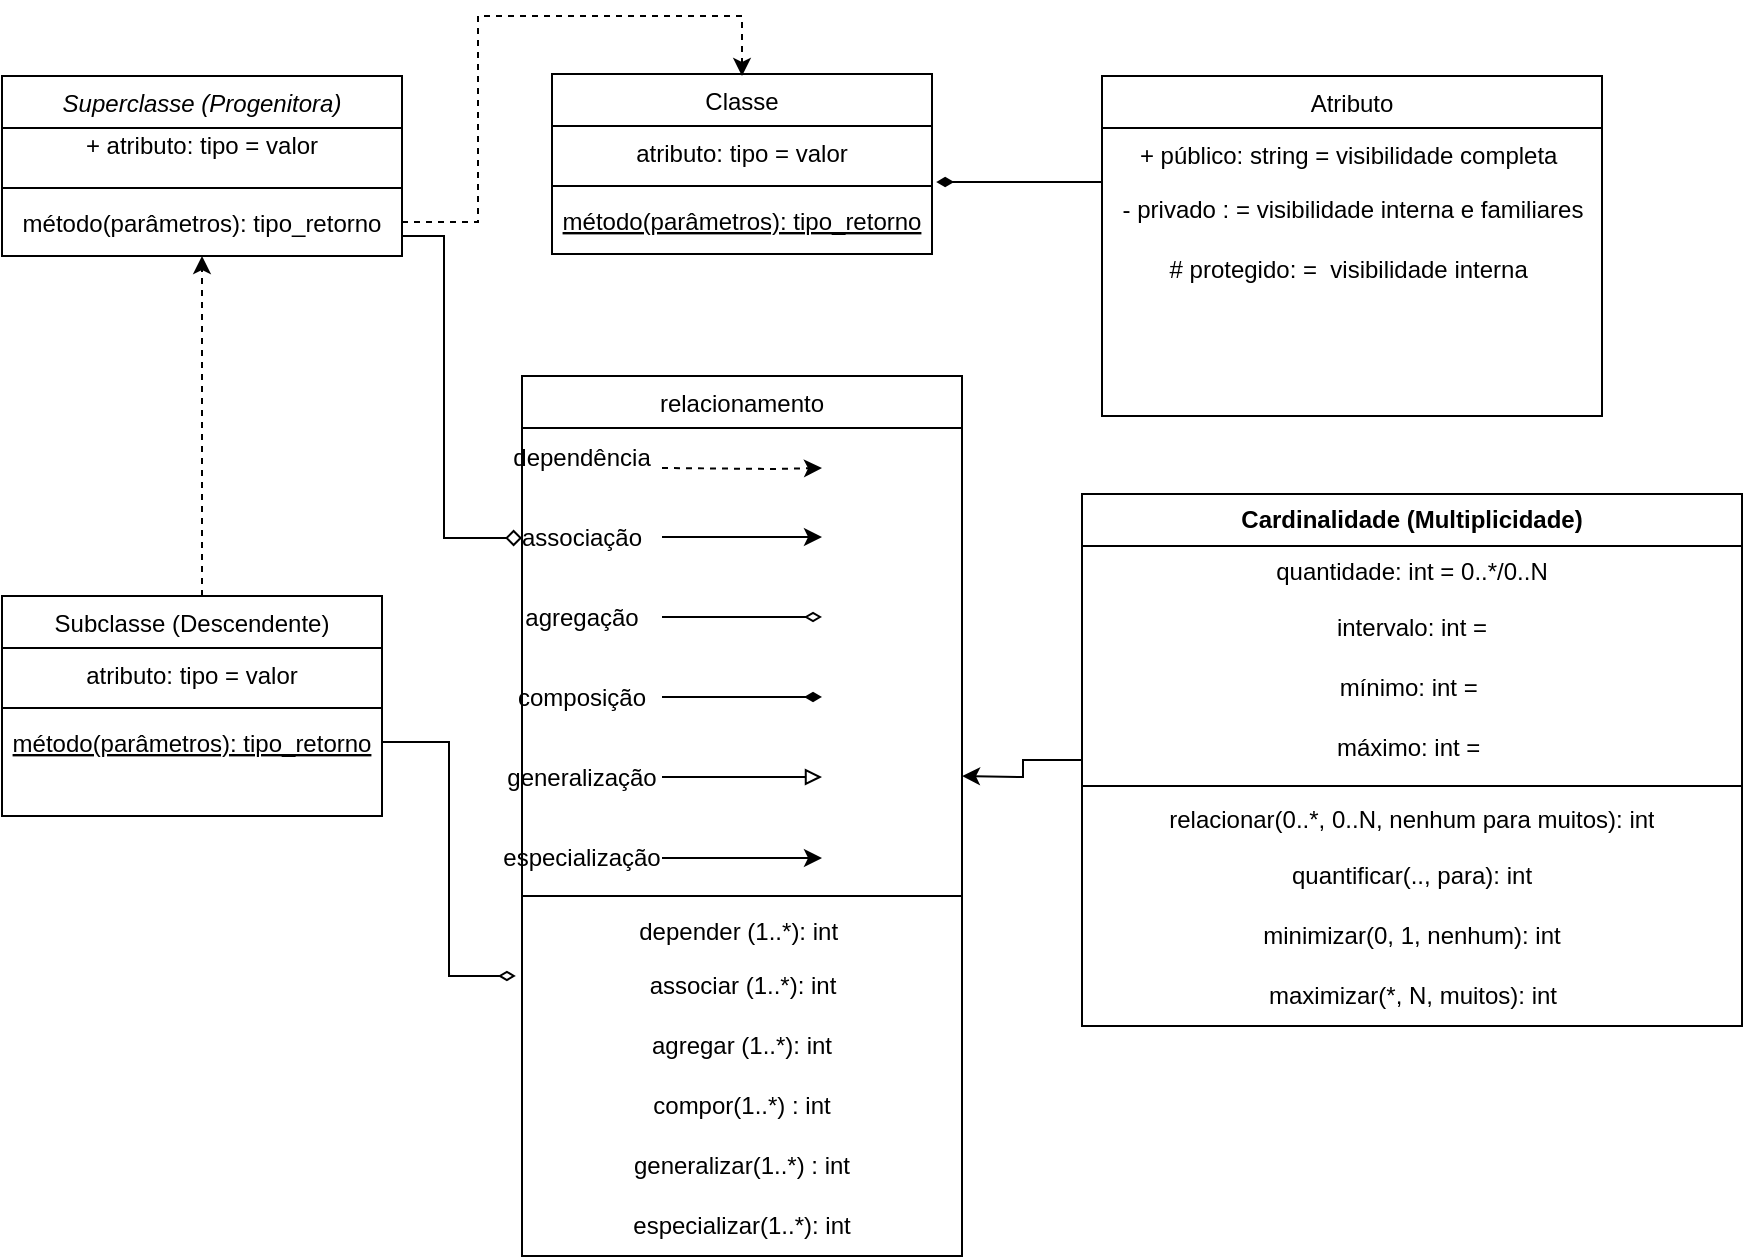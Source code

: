 <mxfile version="22.1.3" type="github">
  <diagram id="C5RBs43oDa-KdzZeNtuy" name="Page-1">
    <mxGraphModel dx="2000" dy="637" grid="1" gridSize="10" guides="1" tooltips="1" connect="1" arrows="1" fold="1" page="1" pageScale="1" pageWidth="827" pageHeight="1169" math="0" shadow="0">
      <root>
        <mxCell id="WIyWlLk6GJQsqaUBKTNV-0" />
        <mxCell id="WIyWlLk6GJQsqaUBKTNV-1" parent="WIyWlLk6GJQsqaUBKTNV-0" />
        <mxCell id="NN0wvvvz1VFKmsHYmHyR-25" value="" style="edgeStyle=orthogonalEdgeStyle;rounded=0;orthogonalLoop=1;jettySize=auto;html=1;entryX=0;entryY=0.5;entryDx=0;entryDy=0;endArrow=diamond;endFill=0;align=center;verticalAlign=middle;" edge="1" parent="WIyWlLk6GJQsqaUBKTNV-1" source="zkfFHV4jXpPFQw0GAbJ--0" target="NN0wvvvz1VFKmsHYmHyR-6">
          <mxGeometry relative="1" as="geometry">
            <mxPoint x="200" y="340" as="targetPoint" />
            <Array as="points">
              <mxPoint x="201" y="190" />
              <mxPoint x="201" y="341" />
            </Array>
          </mxGeometry>
        </mxCell>
        <mxCell id="zkfFHV4jXpPFQw0GAbJ--0" value="Superclasse (Progenitora)" style="swimlane;fontStyle=2;align=center;verticalAlign=middle;childLayout=stackLayout;horizontal=1;startSize=26;horizontalStack=0;resizeParent=1;resizeLast=0;collapsible=1;marginBottom=0;rounded=0;shadow=0;strokeWidth=1;" parent="WIyWlLk6GJQsqaUBKTNV-1" vertex="1">
          <mxGeometry x="-20" y="110" width="200" height="90" as="geometry">
            <mxRectangle x="230" y="140" width="160" height="26" as="alternateBounds" />
          </mxGeometry>
        </mxCell>
        <mxCell id="zkfFHV4jXpPFQw0GAbJ--1" value="+ atributo: tipo = valor&#xa;&#xa;" style="text;align=center;verticalAlign=middle;spacingLeft=4;spacingRight=4;overflow=hidden;rotatable=0;points=[[0,0.5],[1,0.5]];portConstraint=eastwest;" parent="zkfFHV4jXpPFQw0GAbJ--0" vertex="1">
          <mxGeometry y="26" width="200" height="26" as="geometry" />
        </mxCell>
        <mxCell id="zkfFHV4jXpPFQw0GAbJ--4" value="" style="line;html=1;strokeWidth=1;align=center;verticalAlign=middle;spacingTop=-1;spacingLeft=3;spacingRight=3;rotatable=0;labelPosition=right;points=[];portConstraint=eastwest;" parent="zkfFHV4jXpPFQw0GAbJ--0" vertex="1">
          <mxGeometry y="52" width="200" height="8" as="geometry" />
        </mxCell>
        <mxCell id="zkfFHV4jXpPFQw0GAbJ--5" value="método(parâmetros): tipo_retorno" style="text;align=center;verticalAlign=middle;spacingLeft=4;spacingRight=4;overflow=hidden;rotatable=0;points=[[0,0.5],[1,0.5]];portConstraint=eastwest;" parent="zkfFHV4jXpPFQw0GAbJ--0" vertex="1">
          <mxGeometry y="60" width="200" height="26" as="geometry" />
        </mxCell>
        <mxCell id="zkfFHV4jXpPFQw0GAbJ--6" value="Subclasse (Descendente)" style="swimlane;fontStyle=0;align=center;verticalAlign=middle;childLayout=stackLayout;horizontal=1;startSize=26;horizontalStack=0;resizeParent=1;resizeLast=0;collapsible=1;marginBottom=0;rounded=0;shadow=0;strokeWidth=1;" parent="WIyWlLk6GJQsqaUBKTNV-1" vertex="1">
          <mxGeometry x="-20" y="370" width="190" height="110" as="geometry">
            <mxRectangle x="-20" y="370" width="160" height="26" as="alternateBounds" />
          </mxGeometry>
        </mxCell>
        <mxCell id="zkfFHV4jXpPFQw0GAbJ--7" value="atributo: tipo = valor" style="text;align=center;verticalAlign=middle;spacingLeft=4;spacingRight=4;overflow=hidden;rotatable=0;points=[[0,0.5],[1,0.5]];portConstraint=eastwest;" parent="zkfFHV4jXpPFQw0GAbJ--6" vertex="1">
          <mxGeometry y="26" width="190" height="26" as="geometry" />
        </mxCell>
        <mxCell id="zkfFHV4jXpPFQw0GAbJ--9" value="" style="line;html=1;strokeWidth=1;align=center;verticalAlign=middle;spacingTop=-1;spacingLeft=3;spacingRight=3;rotatable=0;labelPosition=right;points=[];portConstraint=eastwest;" parent="zkfFHV4jXpPFQw0GAbJ--6" vertex="1">
          <mxGeometry y="52" width="190" height="8" as="geometry" />
        </mxCell>
        <mxCell id="zkfFHV4jXpPFQw0GAbJ--10" value="método(parâmetros): tipo_retorno" style="text;align=center;verticalAlign=middle;spacingLeft=4;spacingRight=4;overflow=hidden;rotatable=0;points=[[0,0.5],[1,0.5]];portConstraint=eastwest;fontStyle=4" parent="zkfFHV4jXpPFQw0GAbJ--6" vertex="1">
          <mxGeometry y="60" width="190" height="26" as="geometry" />
        </mxCell>
        <mxCell id="96-uau5MpeNuF_do8JP8-1" value="Classe" style="swimlane;fontStyle=0;align=center;verticalAlign=middle;childLayout=stackLayout;horizontal=1;startSize=26;horizontalStack=0;resizeParent=1;resizeLast=0;collapsible=1;marginBottom=0;rounded=0;shadow=0;strokeWidth=1;" parent="WIyWlLk6GJQsqaUBKTNV-1" vertex="1">
          <mxGeometry x="255" y="109" width="190" height="90" as="geometry">
            <mxRectangle x="130" y="380" width="160" height="26" as="alternateBounds" />
          </mxGeometry>
        </mxCell>
        <mxCell id="96-uau5MpeNuF_do8JP8-2" value="atributo: tipo = valor" style="text;align=center;verticalAlign=middle;spacingLeft=4;spacingRight=4;overflow=hidden;rotatable=0;points=[[0,0.5],[1,0.5]];portConstraint=eastwest;" parent="96-uau5MpeNuF_do8JP8-1" vertex="1">
          <mxGeometry y="26" width="190" height="26" as="geometry" />
        </mxCell>
        <mxCell id="96-uau5MpeNuF_do8JP8-3" value="" style="line;html=1;strokeWidth=1;align=center;verticalAlign=middle;spacingTop=-1;spacingLeft=3;spacingRight=3;rotatable=0;labelPosition=right;points=[];portConstraint=eastwest;" parent="96-uau5MpeNuF_do8JP8-1" vertex="1">
          <mxGeometry y="52" width="190" height="8" as="geometry" />
        </mxCell>
        <mxCell id="96-uau5MpeNuF_do8JP8-4" value="método(parâmetros): tipo_retorno" style="text;align=center;verticalAlign=middle;spacingLeft=4;spacingRight=4;overflow=hidden;rotatable=0;points=[[0,0.5],[1,0.5]];portConstraint=eastwest;fontStyle=4" parent="96-uau5MpeNuF_do8JP8-1" vertex="1">
          <mxGeometry y="60" width="190" height="26" as="geometry" />
        </mxCell>
        <mxCell id="96-uau5MpeNuF_do8JP8-8" value="" style="edgeStyle=none;orthogonalLoop=1;jettySize=auto;html=1;rounded=0;entryX=0.5;entryY=1;entryDx=0;entryDy=0;dashed=1;align=center;verticalAlign=middle;" parent="WIyWlLk6GJQsqaUBKTNV-1" target="zkfFHV4jXpPFQw0GAbJ--0" edge="1">
          <mxGeometry width="80" relative="1" as="geometry">
            <mxPoint x="80" y="370" as="sourcePoint" />
            <mxPoint x="170" y="330" as="targetPoint" />
            <Array as="points">
              <mxPoint x="80" y="320" />
            </Array>
          </mxGeometry>
        </mxCell>
        <mxCell id="96-uau5MpeNuF_do8JP8-9" value="Atributo" style="swimlane;fontStyle=0;align=center;verticalAlign=middle;childLayout=stackLayout;horizontal=1;startSize=26;horizontalStack=0;resizeParent=1;resizeLast=0;collapsible=1;marginBottom=0;rounded=0;shadow=0;strokeWidth=1;" parent="WIyWlLk6GJQsqaUBKTNV-1" vertex="1">
          <mxGeometry x="530" y="110" width="250" height="170" as="geometry">
            <mxRectangle x="130" y="380" width="160" height="26" as="alternateBounds" />
          </mxGeometry>
        </mxCell>
        <mxCell id="96-uau5MpeNuF_do8JP8-10" value="+ público: string = visibilidade completa " style="text;align=center;verticalAlign=middle;spacingLeft=4;spacingRight=4;overflow=hidden;rotatable=0;points=[[0,0.5],[1,0.5]];portConstraint=eastwest;" parent="96-uau5MpeNuF_do8JP8-9" vertex="1">
          <mxGeometry y="26" width="250" height="26" as="geometry" />
        </mxCell>
        <mxCell id="96-uau5MpeNuF_do8JP8-13" value="- privado : = visibilidade interna e familiares" style="text;html=1;align=center;verticalAlign=middle;resizable=0;points=[];autosize=1;strokeColor=none;fillColor=none;" parent="96-uau5MpeNuF_do8JP8-9" vertex="1">
          <mxGeometry y="52" width="250" height="30" as="geometry" />
        </mxCell>
        <mxCell id="96-uau5MpeNuF_do8JP8-14" value="# protegido: =&amp;nbsp; visibilidade interna&amp;nbsp;" style="text;strokeColor=none;align=center;fillColor=none;html=1;verticalAlign=middle;whiteSpace=wrap;rounded=0;" parent="96-uau5MpeNuF_do8JP8-9" vertex="1">
          <mxGeometry y="82" width="250" height="30" as="geometry" />
        </mxCell>
        <mxCell id="96-uau5MpeNuF_do8JP8-16" value="relacionamento" style="swimlane;fontStyle=0;align=center;verticalAlign=middle;childLayout=stackLayout;horizontal=1;startSize=26;horizontalStack=0;resizeParent=1;resizeLast=0;collapsible=1;marginBottom=0;rounded=0;shadow=0;strokeWidth=1;" parent="WIyWlLk6GJQsqaUBKTNV-1" vertex="1">
          <mxGeometry x="240" y="260" width="220" height="440" as="geometry">
            <mxRectangle x="130" y="380" width="160" height="26" as="alternateBounds" />
          </mxGeometry>
        </mxCell>
        <mxCell id="NN0wvvvz1VFKmsHYmHyR-19" value="" style="group;align=center;verticalAlign=middle;" vertex="1" connectable="0" parent="96-uau5MpeNuF_do8JP8-16">
          <mxGeometry y="26" width="220" height="230" as="geometry" />
        </mxCell>
        <mxCell id="NN0wvvvz1VFKmsHYmHyR-16" value="" style="group;movable=1;resizable=1;rotatable=1;deletable=1;editable=1;locked=0;connectable=1;align=center;verticalAlign=middle;" vertex="1" connectable="0" parent="NN0wvvvz1VFKmsHYmHyR-19">
          <mxGeometry y="40" width="150" height="190" as="geometry" />
        </mxCell>
        <mxCell id="NN0wvvvz1VFKmsHYmHyR-6" value="associação" style="text;strokeColor=none;align=center;fillColor=none;html=1;verticalAlign=middle;whiteSpace=wrap;rounded=0;movable=1;resizable=1;rotatable=1;deletable=1;editable=1;locked=0;connectable=1;" vertex="1" parent="NN0wvvvz1VFKmsHYmHyR-16">
          <mxGeometry width="60" height="30" as="geometry" />
        </mxCell>
        <mxCell id="NN0wvvvz1VFKmsHYmHyR-7" value="" style="edgeStyle=none;orthogonalLoop=1;jettySize=auto;html=1;rounded=0;movable=1;resizable=1;rotatable=1;deletable=1;editable=1;locked=0;connectable=1;align=center;verticalAlign=middle;" edge="1" parent="NN0wvvvz1VFKmsHYmHyR-16">
          <mxGeometry width="80" relative="1" as="geometry">
            <mxPoint x="70" y="14.5" as="sourcePoint" />
            <mxPoint x="150" y="14.5" as="targetPoint" />
            <Array as="points" />
          </mxGeometry>
        </mxCell>
        <mxCell id="NN0wvvvz1VFKmsHYmHyR-8" value="agregação" style="text;strokeColor=none;align=center;fillColor=none;html=1;verticalAlign=middle;whiteSpace=wrap;rounded=0;movable=1;resizable=1;rotatable=1;deletable=1;editable=1;locked=0;connectable=1;" vertex="1" parent="NN0wvvvz1VFKmsHYmHyR-16">
          <mxGeometry y="40" width="60" height="30" as="geometry" />
        </mxCell>
        <mxCell id="NN0wvvvz1VFKmsHYmHyR-9" value="" style="edgeStyle=none;orthogonalLoop=1;jettySize=auto;html=1;rounded=0;endArrow=diamondThin;endFill=0;movable=1;resizable=1;rotatable=1;deletable=1;editable=1;locked=0;connectable=1;align=center;verticalAlign=middle;" edge="1" parent="NN0wvvvz1VFKmsHYmHyR-16">
          <mxGeometry width="80" relative="1" as="geometry">
            <mxPoint x="70" y="54.5" as="sourcePoint" />
            <mxPoint x="150" y="54.5" as="targetPoint" />
            <Array as="points" />
          </mxGeometry>
        </mxCell>
        <mxCell id="NN0wvvvz1VFKmsHYmHyR-10" value="composição" style="text;strokeColor=none;align=center;fillColor=none;html=1;verticalAlign=middle;whiteSpace=wrap;rounded=0;movable=1;resizable=1;rotatable=1;deletable=1;editable=1;locked=0;connectable=1;" vertex="1" parent="NN0wvvvz1VFKmsHYmHyR-16">
          <mxGeometry y="80" width="60" height="30" as="geometry" />
        </mxCell>
        <mxCell id="NN0wvvvz1VFKmsHYmHyR-11" value="" style="edgeStyle=none;orthogonalLoop=1;jettySize=auto;html=1;rounded=0;endArrow=diamondThin;endFill=1;movable=1;resizable=1;rotatable=1;deletable=1;editable=1;locked=0;connectable=1;align=center;verticalAlign=middle;" edge="1" parent="NN0wvvvz1VFKmsHYmHyR-16">
          <mxGeometry width="80" relative="1" as="geometry">
            <mxPoint x="70" y="94.5" as="sourcePoint" />
            <mxPoint x="150" y="94.5" as="targetPoint" />
            <Array as="points" />
          </mxGeometry>
        </mxCell>
        <mxCell id="NN0wvvvz1VFKmsHYmHyR-12" value="especialização" style="text;strokeColor=none;align=center;fillColor=none;html=1;verticalAlign=middle;whiteSpace=wrap;rounded=0;movable=1;resizable=1;rotatable=1;deletable=1;editable=1;locked=0;connectable=1;" vertex="1" parent="NN0wvvvz1VFKmsHYmHyR-16">
          <mxGeometry y="160" width="60" height="30" as="geometry" />
        </mxCell>
        <mxCell id="NN0wvvvz1VFKmsHYmHyR-13" value="generalização" style="text;strokeColor=none;align=center;fillColor=none;html=1;verticalAlign=middle;whiteSpace=wrap;rounded=0;movable=1;resizable=1;rotatable=1;deletable=1;editable=1;locked=0;connectable=1;" vertex="1" parent="NN0wvvvz1VFKmsHYmHyR-16">
          <mxGeometry y="120" width="60" height="30" as="geometry" />
        </mxCell>
        <mxCell id="NN0wvvvz1VFKmsHYmHyR-14" value="" style="edgeStyle=none;orthogonalLoop=1;jettySize=auto;html=1;rounded=0;endArrow=block;endFill=0;movable=1;resizable=1;rotatable=1;deletable=1;editable=1;locked=0;connectable=1;align=center;verticalAlign=middle;" edge="1" parent="NN0wvvvz1VFKmsHYmHyR-16">
          <mxGeometry width="80" relative="1" as="geometry">
            <mxPoint x="70" y="134.5" as="sourcePoint" />
            <mxPoint x="150" y="134.5" as="targetPoint" />
            <Array as="points" />
          </mxGeometry>
        </mxCell>
        <mxCell id="NN0wvvvz1VFKmsHYmHyR-15" value="" style="edgeStyle=none;orthogonalLoop=1;jettySize=auto;html=1;rounded=0;movable=1;resizable=1;rotatable=1;deletable=1;editable=1;locked=0;connectable=1;align=center;verticalAlign=middle;" edge="1" parent="NN0wvvvz1VFKmsHYmHyR-16">
          <mxGeometry width="80" relative="1" as="geometry">
            <mxPoint x="70" y="175" as="sourcePoint" />
            <mxPoint x="150" y="175" as="targetPoint" />
            <Array as="points" />
          </mxGeometry>
        </mxCell>
        <mxCell id="96-uau5MpeNuF_do8JP8-20" value="" style="edgeStyle=none;orthogonalLoop=1;jettySize=auto;html=1;rounded=0;dashed=1;align=center;verticalAlign=middle;" parent="NN0wvvvz1VFKmsHYmHyR-19" edge="1">
          <mxGeometry width="80" relative="1" as="geometry">
            <mxPoint x="70" y="20" as="sourcePoint" />
            <mxPoint x="150" y="20" as="targetPoint" />
            <Array as="points">
              <mxPoint x="126" y="20.5" />
            </Array>
          </mxGeometry>
        </mxCell>
        <mxCell id="NN0wvvvz1VFKmsHYmHyR-18" value="dependência" style="text;strokeColor=none;align=center;fillColor=none;html=1;verticalAlign=middle;whiteSpace=wrap;rounded=0;" vertex="1" parent="NN0wvvvz1VFKmsHYmHyR-19">
          <mxGeometry width="60" height="30" as="geometry" />
        </mxCell>
        <mxCell id="96-uau5MpeNuF_do8JP8-18" value="" style="line;html=1;strokeWidth=1;align=center;verticalAlign=middle;spacingTop=-1;spacingLeft=3;spacingRight=3;rotatable=0;labelPosition=right;points=[];portConstraint=eastwest;" parent="96-uau5MpeNuF_do8JP8-16" vertex="1">
          <mxGeometry y="256" width="220" height="8" as="geometry" />
        </mxCell>
        <mxCell id="96-uau5MpeNuF_do8JP8-19" value="depender (1..*): int " style="text;align=center;verticalAlign=middle;spacingLeft=4;spacingRight=4;overflow=hidden;rotatable=0;points=[[0,0.5],[1,0.5]];portConstraint=eastwest;fontStyle=0" parent="96-uau5MpeNuF_do8JP8-16" vertex="1">
          <mxGeometry y="264" width="220" height="26" as="geometry" />
        </mxCell>
        <mxCell id="96-uau5MpeNuF_do8JP8-31" value="associar (1..*): int" style="text;html=1;align=center;verticalAlign=middle;resizable=0;points=[];autosize=1;strokeColor=none;fillColor=none;" parent="96-uau5MpeNuF_do8JP8-16" vertex="1">
          <mxGeometry y="290" width="220" height="30" as="geometry" />
        </mxCell>
        <mxCell id="96-uau5MpeNuF_do8JP8-33" value="agregar (1..*): int" style="text;strokeColor=none;align=center;fillColor=none;html=1;verticalAlign=middle;whiteSpace=wrap;rounded=0;" parent="96-uau5MpeNuF_do8JP8-16" vertex="1">
          <mxGeometry y="320" width="220" height="30" as="geometry" />
        </mxCell>
        <mxCell id="96-uau5MpeNuF_do8JP8-35" value="compor(1..*) : int" style="text;strokeColor=none;align=center;fillColor=none;html=1;verticalAlign=middle;whiteSpace=wrap;rounded=0;" parent="96-uau5MpeNuF_do8JP8-16" vertex="1">
          <mxGeometry y="350" width="220" height="30" as="geometry" />
        </mxCell>
        <mxCell id="96-uau5MpeNuF_do8JP8-36" value="generalizar(1..*) : int" style="text;strokeColor=none;align=center;fillColor=none;html=1;verticalAlign=middle;whiteSpace=wrap;rounded=0;" parent="96-uau5MpeNuF_do8JP8-16" vertex="1">
          <mxGeometry y="380" width="220" height="30" as="geometry" />
        </mxCell>
        <mxCell id="96-uau5MpeNuF_do8JP8-37" value="especializar(1..*): int" style="text;strokeColor=none;align=center;fillColor=none;html=1;verticalAlign=middle;whiteSpace=wrap;rounded=0;" parent="96-uau5MpeNuF_do8JP8-16" vertex="1">
          <mxGeometry y="410" width="220" height="30" as="geometry" />
        </mxCell>
        <mxCell id="NN0wvvvz1VFKmsHYmHyR-26" style="edgeStyle=orthogonalEdgeStyle;rounded=0;orthogonalLoop=1;jettySize=auto;html=1;align=center;verticalAlign=middle;" edge="1" parent="WIyWlLk6GJQsqaUBKTNV-1" source="96-uau5MpeNuF_do8JP8-38">
          <mxGeometry relative="1" as="geometry">
            <mxPoint x="460" y="460" as="targetPoint" />
          </mxGeometry>
        </mxCell>
        <mxCell id="96-uau5MpeNuF_do8JP8-38" value="Cardinalidade (Multiplicidade)" style="swimlane;fontStyle=1;align=center;verticalAlign=middle;childLayout=stackLayout;horizontal=1;startSize=26;horizontalStack=0;resizeParent=1;resizeParentMax=0;resizeLast=0;collapsible=1;marginBottom=0;whiteSpace=wrap;html=1;" parent="WIyWlLk6GJQsqaUBKTNV-1" vertex="1">
          <mxGeometry x="520" y="319" width="330" height="266" as="geometry" />
        </mxCell>
        <mxCell id="96-uau5MpeNuF_do8JP8-39" value="quantidade: int = 0..*/0..N" style="text;strokeColor=none;fillColor=none;align=center;verticalAlign=middle;spacingLeft=4;spacingRight=4;overflow=hidden;rotatable=0;points=[[0,0.5],[1,0.5]];portConstraint=eastwest;whiteSpace=wrap;html=1;" parent="96-uau5MpeNuF_do8JP8-38" vertex="1">
          <mxGeometry y="26" width="330" height="26" as="geometry" />
        </mxCell>
        <mxCell id="NN0wvvvz1VFKmsHYmHyR-2" value="intervalo: int =" style="text;strokeColor=none;align=center;fillColor=none;html=1;verticalAlign=middle;whiteSpace=wrap;rounded=0;" vertex="1" parent="96-uau5MpeNuF_do8JP8-38">
          <mxGeometry y="52" width="330" height="30" as="geometry" />
        </mxCell>
        <mxCell id="NN0wvvvz1VFKmsHYmHyR-0" value="mínimo: int =&amp;nbsp;" style="text;strokeColor=none;align=center;fillColor=none;html=1;verticalAlign=middle;whiteSpace=wrap;rounded=0;" vertex="1" parent="96-uau5MpeNuF_do8JP8-38">
          <mxGeometry y="82" width="330" height="30" as="geometry" />
        </mxCell>
        <mxCell id="NN0wvvvz1VFKmsHYmHyR-1" value="máximo: int =&amp;nbsp;" style="text;strokeColor=none;align=center;fillColor=none;html=1;verticalAlign=middle;whiteSpace=wrap;rounded=0;" vertex="1" parent="96-uau5MpeNuF_do8JP8-38">
          <mxGeometry y="112" width="330" height="30" as="geometry" />
        </mxCell>
        <mxCell id="96-uau5MpeNuF_do8JP8-40" value="" style="line;strokeWidth=1;fillColor=none;align=center;verticalAlign=middle;spacingTop=-1;spacingLeft=3;spacingRight=3;rotatable=0;labelPosition=right;points=[];portConstraint=eastwest;strokeColor=inherit;" parent="96-uau5MpeNuF_do8JP8-38" vertex="1">
          <mxGeometry y="142" width="330" height="8" as="geometry" />
        </mxCell>
        <mxCell id="96-uau5MpeNuF_do8JP8-41" value="relacionar(0..*, 0..N, nenhum para muitos): int" style="text;strokeColor=none;fillColor=none;align=center;verticalAlign=middle;spacingLeft=4;spacingRight=4;overflow=hidden;rotatable=0;points=[[0,0.5],[1,0.5]];portConstraint=eastwest;whiteSpace=wrap;html=1;" parent="96-uau5MpeNuF_do8JP8-38" vertex="1">
          <mxGeometry y="150" width="330" height="26" as="geometry" />
        </mxCell>
        <mxCell id="NN0wvvvz1VFKmsHYmHyR-5" value="quantificar(.., para): int" style="text;strokeColor=none;align=center;fillColor=none;html=1;verticalAlign=middle;whiteSpace=wrap;rounded=0;" vertex="1" parent="96-uau5MpeNuF_do8JP8-38">
          <mxGeometry y="176" width="330" height="30" as="geometry" />
        </mxCell>
        <mxCell id="NN0wvvvz1VFKmsHYmHyR-3" value="minimizar(0, 1, nenhum): int" style="text;strokeColor=none;align=center;fillColor=none;html=1;verticalAlign=middle;whiteSpace=wrap;rounded=0;" vertex="1" parent="96-uau5MpeNuF_do8JP8-38">
          <mxGeometry y="206" width="330" height="30" as="geometry" />
        </mxCell>
        <mxCell id="NN0wvvvz1VFKmsHYmHyR-4" value="maximizar(*, N, muitos): int" style="text;html=1;align=center;verticalAlign=middle;resizable=0;points=[];autosize=1;strokeColor=none;fillColor=none;" vertex="1" parent="96-uau5MpeNuF_do8JP8-38">
          <mxGeometry y="236" width="330" height="30" as="geometry" />
        </mxCell>
        <mxCell id="NN0wvvvz1VFKmsHYmHyR-21" value="" style="edgeStyle=orthogonalEdgeStyle;rounded=0;orthogonalLoop=1;jettySize=auto;html=1;dashed=1;align=center;verticalAlign=middle;" edge="1" parent="WIyWlLk6GJQsqaUBKTNV-1" source="zkfFHV4jXpPFQw0GAbJ--5">
          <mxGeometry relative="1" as="geometry">
            <mxPoint x="350" y="110" as="targetPoint" />
            <Array as="points">
              <mxPoint x="218" y="183" />
              <mxPoint x="218" y="80" />
              <mxPoint x="350" y="80" />
            </Array>
          </mxGeometry>
        </mxCell>
        <mxCell id="NN0wvvvz1VFKmsHYmHyR-22" value="" style="edgeStyle=orthogonalEdgeStyle;rounded=0;orthogonalLoop=1;jettySize=auto;html=1;entryX=1.011;entryY=1.077;entryDx=0;entryDy=0;entryPerimeter=0;exitX=0;exitY=0;exitDx=0;exitDy=0;endArrow=diamondThin;endFill=1;align=center;verticalAlign=middle;" edge="1" parent="WIyWlLk6GJQsqaUBKTNV-1" source="96-uau5MpeNuF_do8JP8-14" target="96-uau5MpeNuF_do8JP8-2">
          <mxGeometry relative="1" as="geometry">
            <mxPoint x="572.03" y="191.5" as="sourcePoint" />
            <mxPoint x="480.0" y="159.998" as="targetPoint" />
          </mxGeometry>
        </mxCell>
        <mxCell id="NN0wvvvz1VFKmsHYmHyR-24" value="" style="edgeStyle=elbowEdgeStyle;rounded=0;orthogonalLoop=1;jettySize=auto;html=1;endArrow=diamondThin;endFill=0;exitX=1;exitY=0.5;exitDx=0;exitDy=0;entryX=-0.014;entryY=0.333;entryDx=0;entryDy=0;entryPerimeter=0;align=center;verticalAlign=middle;" edge="1" parent="WIyWlLk6GJQsqaUBKTNV-1" source="zkfFHV4jXpPFQw0GAbJ--10" target="96-uau5MpeNuF_do8JP8-31">
          <mxGeometry relative="1" as="geometry">
            <mxPoint x="180" y="443" as="sourcePoint" />
            <mxPoint x="200" y="560" as="targetPoint" />
          </mxGeometry>
        </mxCell>
      </root>
    </mxGraphModel>
  </diagram>
</mxfile>
